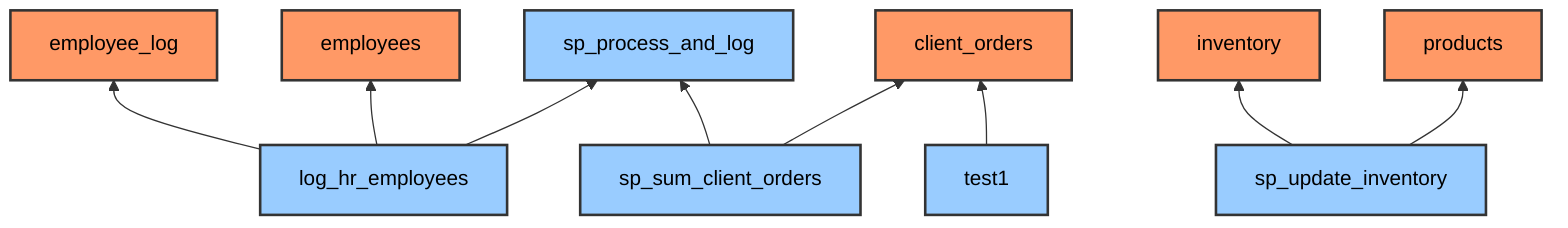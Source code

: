 graph BT
    %% Node styles
    classDef table fill:#f96,stroke:#333,stroke-width:2px,color:#000;
    classDef stored_proc fill:#9cf,stroke:#333,stroke-width:2px ,color:#000;
    log_hr_employees --> employee_log
    log_hr_employees --> employees
    sp_sum_client_orders --> client_orders
    test1 --> client_orders
    sp_update_inventory --> inventory
    sp_update_inventory --> products
    log_hr_employees --> sp_process_and_log
    sp_sum_client_orders --> sp_process_and_log
    class inventory,employee_log,client_orders,products,employees table;
    class log_hr_employees,sp_process_and_log,sp_sum_client_orders,test1,sp_update_inventory stored_proc;